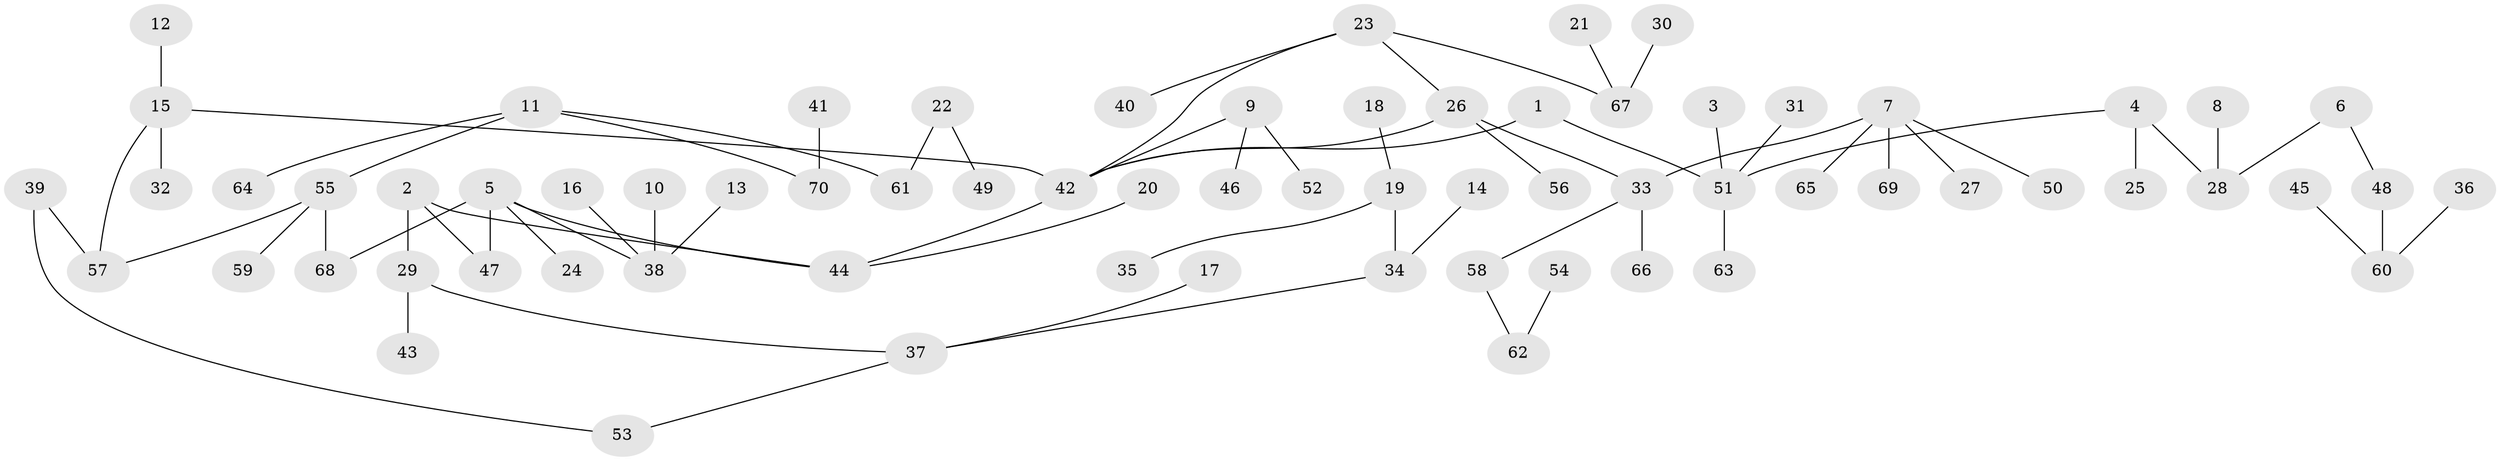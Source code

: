 // original degree distribution, {2: 0.2517985611510791, 8: 0.007194244604316547, 5: 0.05755395683453238, 6: 0.02158273381294964, 7: 0.007194244604316547, 3: 0.09352517985611511, 1: 0.5035971223021583, 4: 0.05755395683453238}
// Generated by graph-tools (version 1.1) at 2025/36/03/04/25 23:36:05]
// undirected, 70 vertices, 73 edges
graph export_dot {
  node [color=gray90,style=filled];
  1;
  2;
  3;
  4;
  5;
  6;
  7;
  8;
  9;
  10;
  11;
  12;
  13;
  14;
  15;
  16;
  17;
  18;
  19;
  20;
  21;
  22;
  23;
  24;
  25;
  26;
  27;
  28;
  29;
  30;
  31;
  32;
  33;
  34;
  35;
  36;
  37;
  38;
  39;
  40;
  41;
  42;
  43;
  44;
  45;
  46;
  47;
  48;
  49;
  50;
  51;
  52;
  53;
  54;
  55;
  56;
  57;
  58;
  59;
  60;
  61;
  62;
  63;
  64;
  65;
  66;
  67;
  68;
  69;
  70;
  1 -- 42 [weight=1.0];
  1 -- 51 [weight=1.0];
  2 -- 29 [weight=1.0];
  2 -- 44 [weight=1.0];
  2 -- 47 [weight=1.0];
  3 -- 51 [weight=1.0];
  4 -- 25 [weight=1.0];
  4 -- 28 [weight=1.0];
  4 -- 51 [weight=1.0];
  5 -- 24 [weight=1.0];
  5 -- 38 [weight=1.0];
  5 -- 44 [weight=1.0];
  5 -- 47 [weight=1.0];
  5 -- 68 [weight=1.0];
  6 -- 28 [weight=1.0];
  6 -- 48 [weight=1.0];
  7 -- 27 [weight=1.0];
  7 -- 33 [weight=1.0];
  7 -- 50 [weight=1.0];
  7 -- 65 [weight=1.0];
  7 -- 69 [weight=1.0];
  8 -- 28 [weight=1.0];
  9 -- 42 [weight=1.0];
  9 -- 46 [weight=1.0];
  9 -- 52 [weight=1.0];
  10 -- 38 [weight=1.0];
  11 -- 55 [weight=1.0];
  11 -- 61 [weight=1.0];
  11 -- 64 [weight=1.0];
  11 -- 70 [weight=1.0];
  12 -- 15 [weight=1.0];
  13 -- 38 [weight=1.0];
  14 -- 34 [weight=1.0];
  15 -- 32 [weight=1.0];
  15 -- 42 [weight=1.0];
  15 -- 57 [weight=1.0];
  16 -- 38 [weight=1.0];
  17 -- 37 [weight=1.0];
  18 -- 19 [weight=1.0];
  19 -- 34 [weight=1.0];
  19 -- 35 [weight=1.0];
  20 -- 44 [weight=1.0];
  21 -- 67 [weight=1.0];
  22 -- 49 [weight=1.0];
  22 -- 61 [weight=1.0];
  23 -- 26 [weight=1.0];
  23 -- 40 [weight=1.0];
  23 -- 42 [weight=1.0];
  23 -- 67 [weight=1.0];
  26 -- 33 [weight=1.0];
  26 -- 42 [weight=1.0];
  26 -- 56 [weight=1.0];
  29 -- 37 [weight=1.0];
  29 -- 43 [weight=1.0];
  30 -- 67 [weight=1.0];
  31 -- 51 [weight=1.0];
  33 -- 58 [weight=1.0];
  33 -- 66 [weight=1.0];
  34 -- 37 [weight=1.0];
  36 -- 60 [weight=1.0];
  37 -- 53 [weight=1.0];
  39 -- 53 [weight=1.0];
  39 -- 57 [weight=1.0];
  41 -- 70 [weight=1.0];
  42 -- 44 [weight=1.0];
  45 -- 60 [weight=1.0];
  48 -- 60 [weight=1.0];
  51 -- 63 [weight=1.0];
  54 -- 62 [weight=1.0];
  55 -- 57 [weight=1.0];
  55 -- 59 [weight=1.0];
  55 -- 68 [weight=1.0];
  58 -- 62 [weight=1.0];
}
